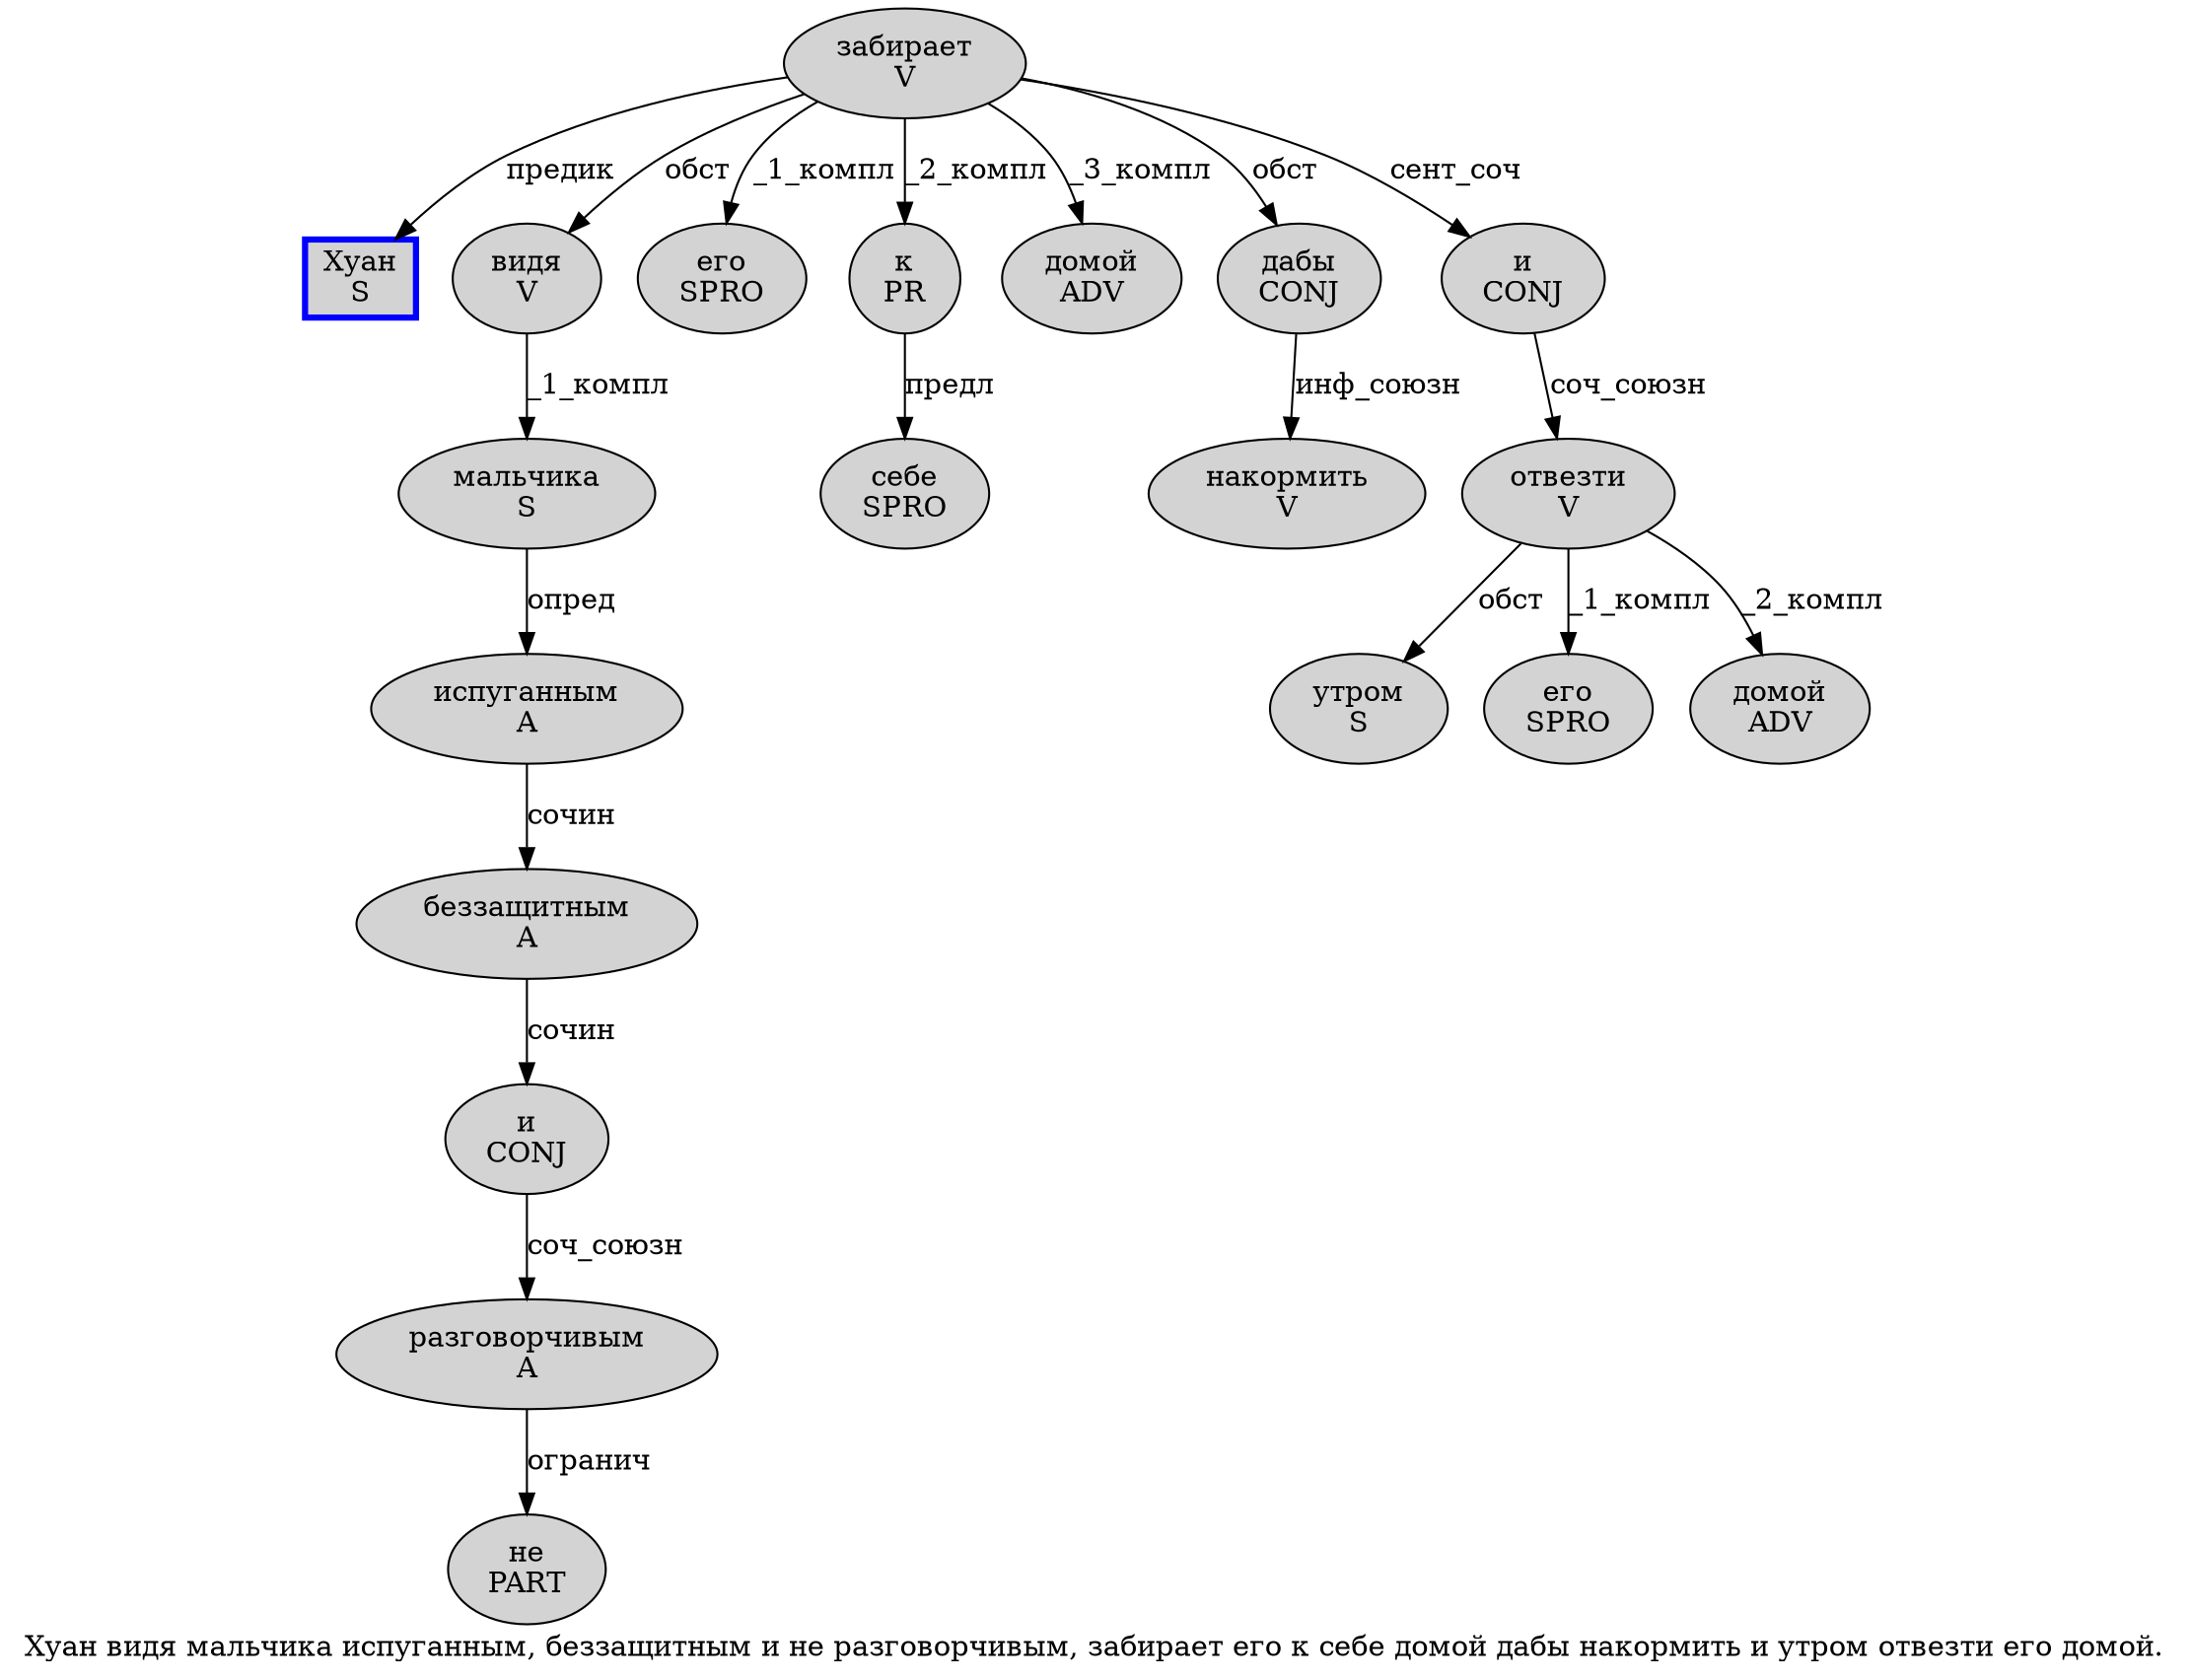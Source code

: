 digraph SENTENCE_4342 {
	graph [label="Хуан видя мальчика испуганным, беззащитным и не разговорчивым, забирает его к себе домой дабы накормить и утром отвезти его домой."]
	node [style=filled]
		0 [label="Хуан
S" color=blue fillcolor=lightgray penwidth=3 shape=box]
		1 [label="видя
V" color="" fillcolor=lightgray penwidth=1 shape=ellipse]
		2 [label="мальчика
S" color="" fillcolor=lightgray penwidth=1 shape=ellipse]
		3 [label="испуганным
A" color="" fillcolor=lightgray penwidth=1 shape=ellipse]
		5 [label="беззащитным
A" color="" fillcolor=lightgray penwidth=1 shape=ellipse]
		6 [label="и
CONJ" color="" fillcolor=lightgray penwidth=1 shape=ellipse]
		7 [label="не
PART" color="" fillcolor=lightgray penwidth=1 shape=ellipse]
		8 [label="разговорчивым
A" color="" fillcolor=lightgray penwidth=1 shape=ellipse]
		10 [label="забирает
V" color="" fillcolor=lightgray penwidth=1 shape=ellipse]
		11 [label="его
SPRO" color="" fillcolor=lightgray penwidth=1 shape=ellipse]
		12 [label="к
PR" color="" fillcolor=lightgray penwidth=1 shape=ellipse]
		13 [label="себе
SPRO" color="" fillcolor=lightgray penwidth=1 shape=ellipse]
		14 [label="домой
ADV" color="" fillcolor=lightgray penwidth=1 shape=ellipse]
		15 [label="дабы
CONJ" color="" fillcolor=lightgray penwidth=1 shape=ellipse]
		16 [label="накормить
V" color="" fillcolor=lightgray penwidth=1 shape=ellipse]
		17 [label="и
CONJ" color="" fillcolor=lightgray penwidth=1 shape=ellipse]
		18 [label="утром
S" color="" fillcolor=lightgray penwidth=1 shape=ellipse]
		19 [label="отвезти
V" color="" fillcolor=lightgray penwidth=1 shape=ellipse]
		20 [label="его
SPRO" color="" fillcolor=lightgray penwidth=1 shape=ellipse]
		21 [label="домой
ADV" color="" fillcolor=lightgray penwidth=1 shape=ellipse]
			19 -> 18 [label="обст"]
			19 -> 20 [label="_1_компл"]
			19 -> 21 [label="_2_компл"]
			10 -> 0 [label="предик"]
			10 -> 1 [label="обст"]
			10 -> 11 [label="_1_компл"]
			10 -> 12 [label="_2_компл"]
			10 -> 14 [label="_3_компл"]
			10 -> 15 [label="обст"]
			10 -> 17 [label="сент_соч"]
			17 -> 19 [label="соч_союзн"]
			8 -> 7 [label="огранич"]
			6 -> 8 [label="соч_союзн"]
			15 -> 16 [label="инф_союзн"]
			5 -> 6 [label="сочин"]
			1 -> 2 [label="_1_компл"]
			3 -> 5 [label="сочин"]
			12 -> 13 [label="предл"]
			2 -> 3 [label="опред"]
}